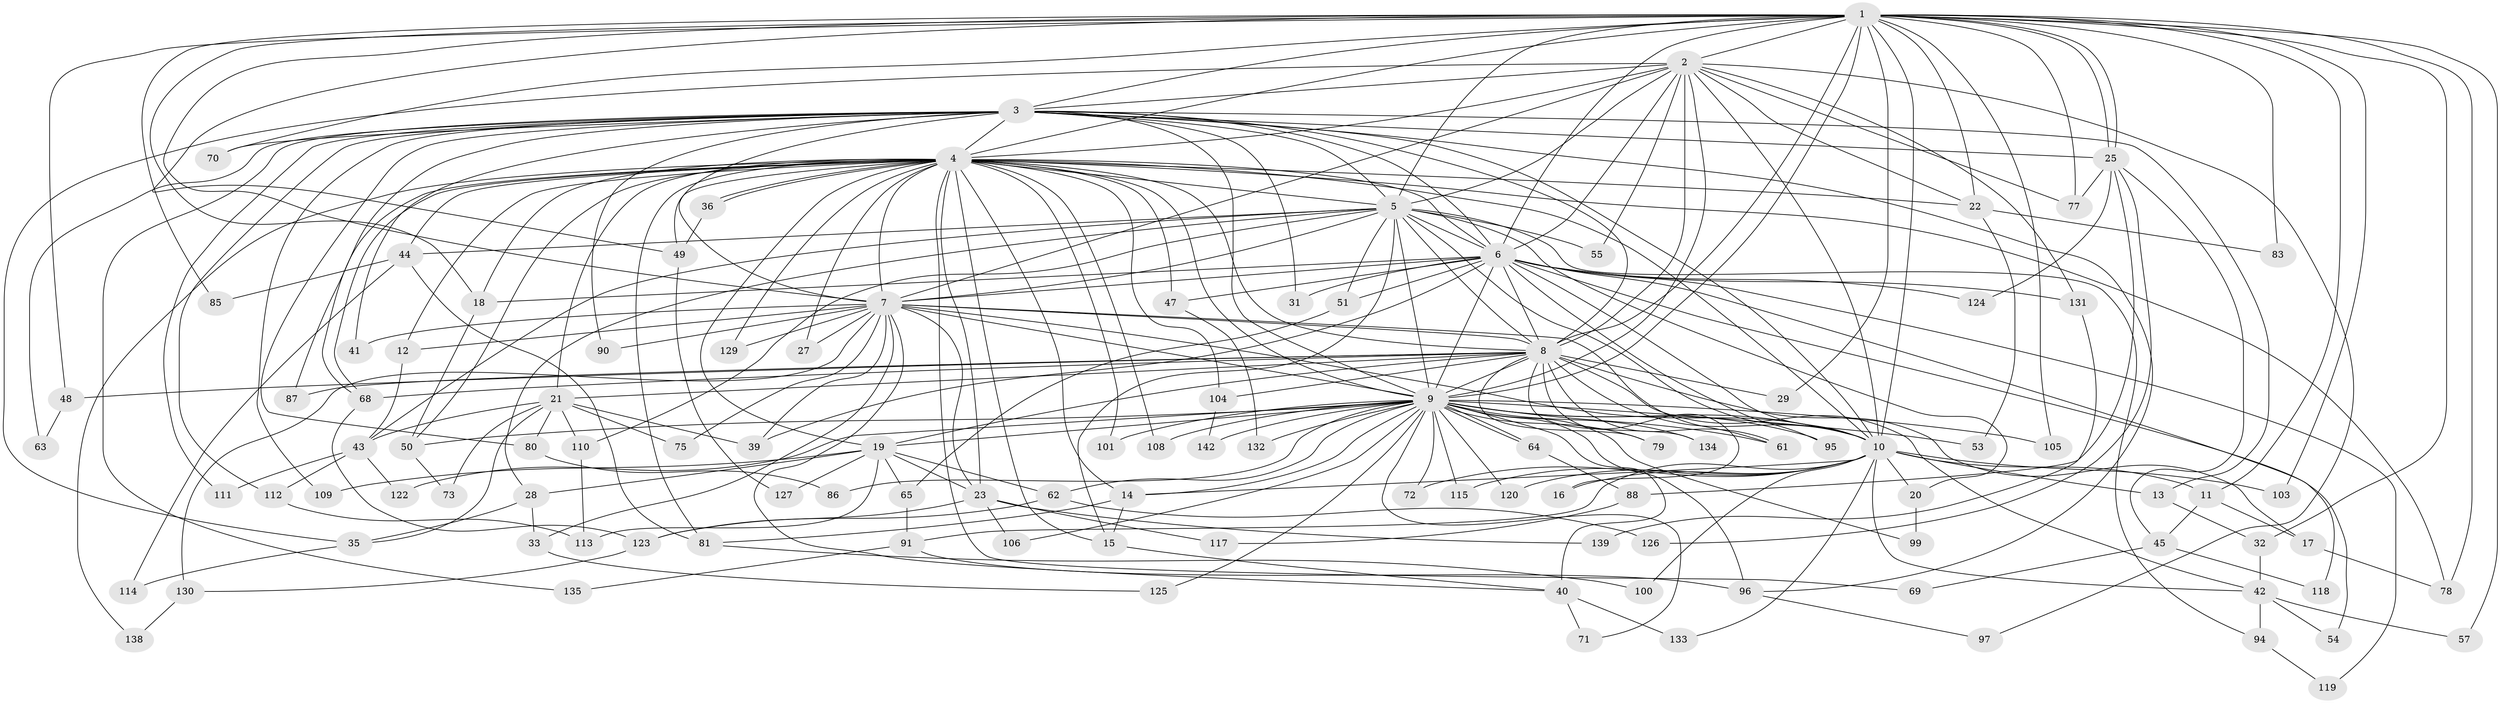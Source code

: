 // Generated by graph-tools (version 1.1) at 2025/23/03/03/25 07:23:45]
// undirected, 111 vertices, 269 edges
graph export_dot {
graph [start="1"]
  node [color=gray90,style=filled];
  1 [super="+56"];
  2 [super="+89"];
  3 [super="+76"];
  4 [super="+24"];
  5 [super="+38"];
  6 [super="+116"];
  7 [super="+136"];
  8 [super="+128"];
  9 [super="+34"];
  10 [super="+67"];
  11;
  12;
  13;
  14 [super="+137"];
  15 [super="+26"];
  16;
  17;
  18 [super="+93"];
  19 [super="+60"];
  20;
  21 [super="+46"];
  22 [super="+37"];
  23 [super="+30"];
  25 [super="+59"];
  27;
  28;
  29;
  31;
  32;
  33;
  35 [super="+66"];
  36;
  39;
  40 [super="+58"];
  41;
  42 [super="+52"];
  43 [super="+107"];
  44 [super="+98"];
  45 [super="+92"];
  47 [super="+82"];
  48;
  49 [super="+84"];
  50 [super="+141"];
  51;
  53;
  54;
  55;
  57;
  61 [super="+74"];
  62;
  63;
  64;
  65;
  68;
  69;
  70;
  71;
  72;
  73;
  75;
  77;
  78 [super="+102"];
  79;
  80;
  81;
  83;
  85;
  86;
  87;
  88;
  90;
  91;
  94;
  95;
  96 [super="+121"];
  97;
  99;
  100;
  101;
  103;
  104;
  105;
  106;
  108;
  109;
  110;
  111;
  112 [super="+143"];
  113;
  114;
  115;
  117;
  118;
  119;
  120;
  122;
  123 [super="+140"];
  124;
  125;
  126;
  127;
  129;
  130;
  131;
  132;
  133;
  134;
  135;
  138;
  139;
  142;
  1 -- 2;
  1 -- 3 [weight=2];
  1 -- 4;
  1 -- 5;
  1 -- 6;
  1 -- 7 [weight=2];
  1 -- 8;
  1 -- 9 [weight=2];
  1 -- 10;
  1 -- 11;
  1 -- 22;
  1 -- 25;
  1 -- 25;
  1 -- 29;
  1 -- 32;
  1 -- 48;
  1 -- 49;
  1 -- 57;
  1 -- 77;
  1 -- 78;
  1 -- 85;
  1 -- 103;
  1 -- 83;
  1 -- 70;
  1 -- 105;
  1 -- 18;
  2 -- 3;
  2 -- 4;
  2 -- 5;
  2 -- 6;
  2 -- 7;
  2 -- 8;
  2 -- 9;
  2 -- 10;
  2 -- 55;
  2 -- 97;
  2 -- 131;
  2 -- 77;
  2 -- 35;
  2 -- 22;
  3 -- 4;
  3 -- 5;
  3 -- 6;
  3 -- 7;
  3 -- 8;
  3 -- 9;
  3 -- 10;
  3 -- 13;
  3 -- 31;
  3 -- 41;
  3 -- 63;
  3 -- 70;
  3 -- 87;
  3 -- 90;
  3 -- 109;
  3 -- 111;
  3 -- 112;
  3 -- 80;
  3 -- 96;
  3 -- 135;
  3 -- 25;
  4 -- 5;
  4 -- 6 [weight=2];
  4 -- 7;
  4 -- 8 [weight=2];
  4 -- 9;
  4 -- 10 [weight=2];
  4 -- 12;
  4 -- 14;
  4 -- 15;
  4 -- 18;
  4 -- 19;
  4 -- 21;
  4 -- 22;
  4 -- 23;
  4 -- 27;
  4 -- 36;
  4 -- 36;
  4 -- 44;
  4 -- 47;
  4 -- 49;
  4 -- 50;
  4 -- 68;
  4 -- 68;
  4 -- 69;
  4 -- 78;
  4 -- 81;
  4 -- 101;
  4 -- 104;
  4 -- 108;
  4 -- 129;
  4 -- 138;
  5 -- 6 [weight=2];
  5 -- 7;
  5 -- 8;
  5 -- 9;
  5 -- 10;
  5 -- 15;
  5 -- 20;
  5 -- 28;
  5 -- 43;
  5 -- 51;
  5 -- 55;
  5 -- 94;
  5 -- 110;
  5 -- 44;
  6 -- 7;
  6 -- 8;
  6 -- 9;
  6 -- 10;
  6 -- 18;
  6 -- 31;
  6 -- 39;
  6 -- 47 [weight=2];
  6 -- 51;
  6 -- 54;
  6 -- 95;
  6 -- 118;
  6 -- 119;
  6 -- 124;
  6 -- 131;
  7 -- 8;
  7 -- 9;
  7 -- 10;
  7 -- 12;
  7 -- 27;
  7 -- 33;
  7 -- 39;
  7 -- 41;
  7 -- 61;
  7 -- 75;
  7 -- 90;
  7 -- 129;
  7 -- 130;
  7 -- 23;
  7 -- 40;
  8 -- 9;
  8 -- 10;
  8 -- 16;
  8 -- 17;
  8 -- 19;
  8 -- 21;
  8 -- 29;
  8 -- 42;
  8 -- 48;
  8 -- 61;
  8 -- 79;
  8 -- 87;
  8 -- 104;
  8 -- 134;
  8 -- 68;
  9 -- 10;
  9 -- 40 [weight=2];
  9 -- 50;
  9 -- 53;
  9 -- 62;
  9 -- 64;
  9 -- 64;
  9 -- 71;
  9 -- 72;
  9 -- 79;
  9 -- 86;
  9 -- 95;
  9 -- 99;
  9 -- 101;
  9 -- 105;
  9 -- 106;
  9 -- 108;
  9 -- 115;
  9 -- 120;
  9 -- 122;
  9 -- 125;
  9 -- 132;
  9 -- 134;
  9 -- 142;
  9 -- 19;
  9 -- 61;
  9 -- 96;
  9 -- 14;
  10 -- 11;
  10 -- 13;
  10 -- 14;
  10 -- 16;
  10 -- 20;
  10 -- 42;
  10 -- 72;
  10 -- 91;
  10 -- 100;
  10 -- 103;
  10 -- 133;
  10 -- 120;
  10 -- 115;
  11 -- 17;
  11 -- 45;
  12 -- 43;
  13 -- 32;
  14 -- 81;
  14 -- 15;
  15 -- 40;
  17 -- 78;
  18 -- 50;
  19 -- 23;
  19 -- 28;
  19 -- 62;
  19 -- 65;
  19 -- 109;
  19 -- 113;
  19 -- 127;
  20 -- 99;
  21 -- 35;
  21 -- 43;
  21 -- 73;
  21 -- 75;
  21 -- 80;
  21 -- 110;
  21 -- 39;
  22 -- 83;
  22 -- 53;
  23 -- 106;
  23 -- 117;
  23 -- 139;
  23 -- 123;
  25 -- 45;
  25 -- 88;
  25 -- 126;
  25 -- 124;
  25 -- 77;
  28 -- 33;
  28 -- 35;
  32 -- 42;
  33 -- 125;
  35 -- 114;
  36 -- 49;
  40 -- 71;
  40 -- 133;
  42 -- 54;
  42 -- 57;
  42 -- 94;
  43 -- 111;
  43 -- 112;
  43 -- 122;
  44 -- 85;
  44 -- 81;
  44 -- 114;
  45 -- 69;
  45 -- 118;
  47 -- 132;
  48 -- 63;
  49 -- 127;
  50 -- 73;
  51 -- 65;
  62 -- 123;
  62 -- 126;
  64 -- 88;
  65 -- 91;
  68 -- 123;
  80 -- 86;
  81 -- 100;
  88 -- 117;
  91 -- 96;
  91 -- 135;
  94 -- 119;
  96 -- 97;
  104 -- 142;
  110 -- 113;
  112 -- 113;
  123 -- 130;
  130 -- 138;
  131 -- 139;
}
